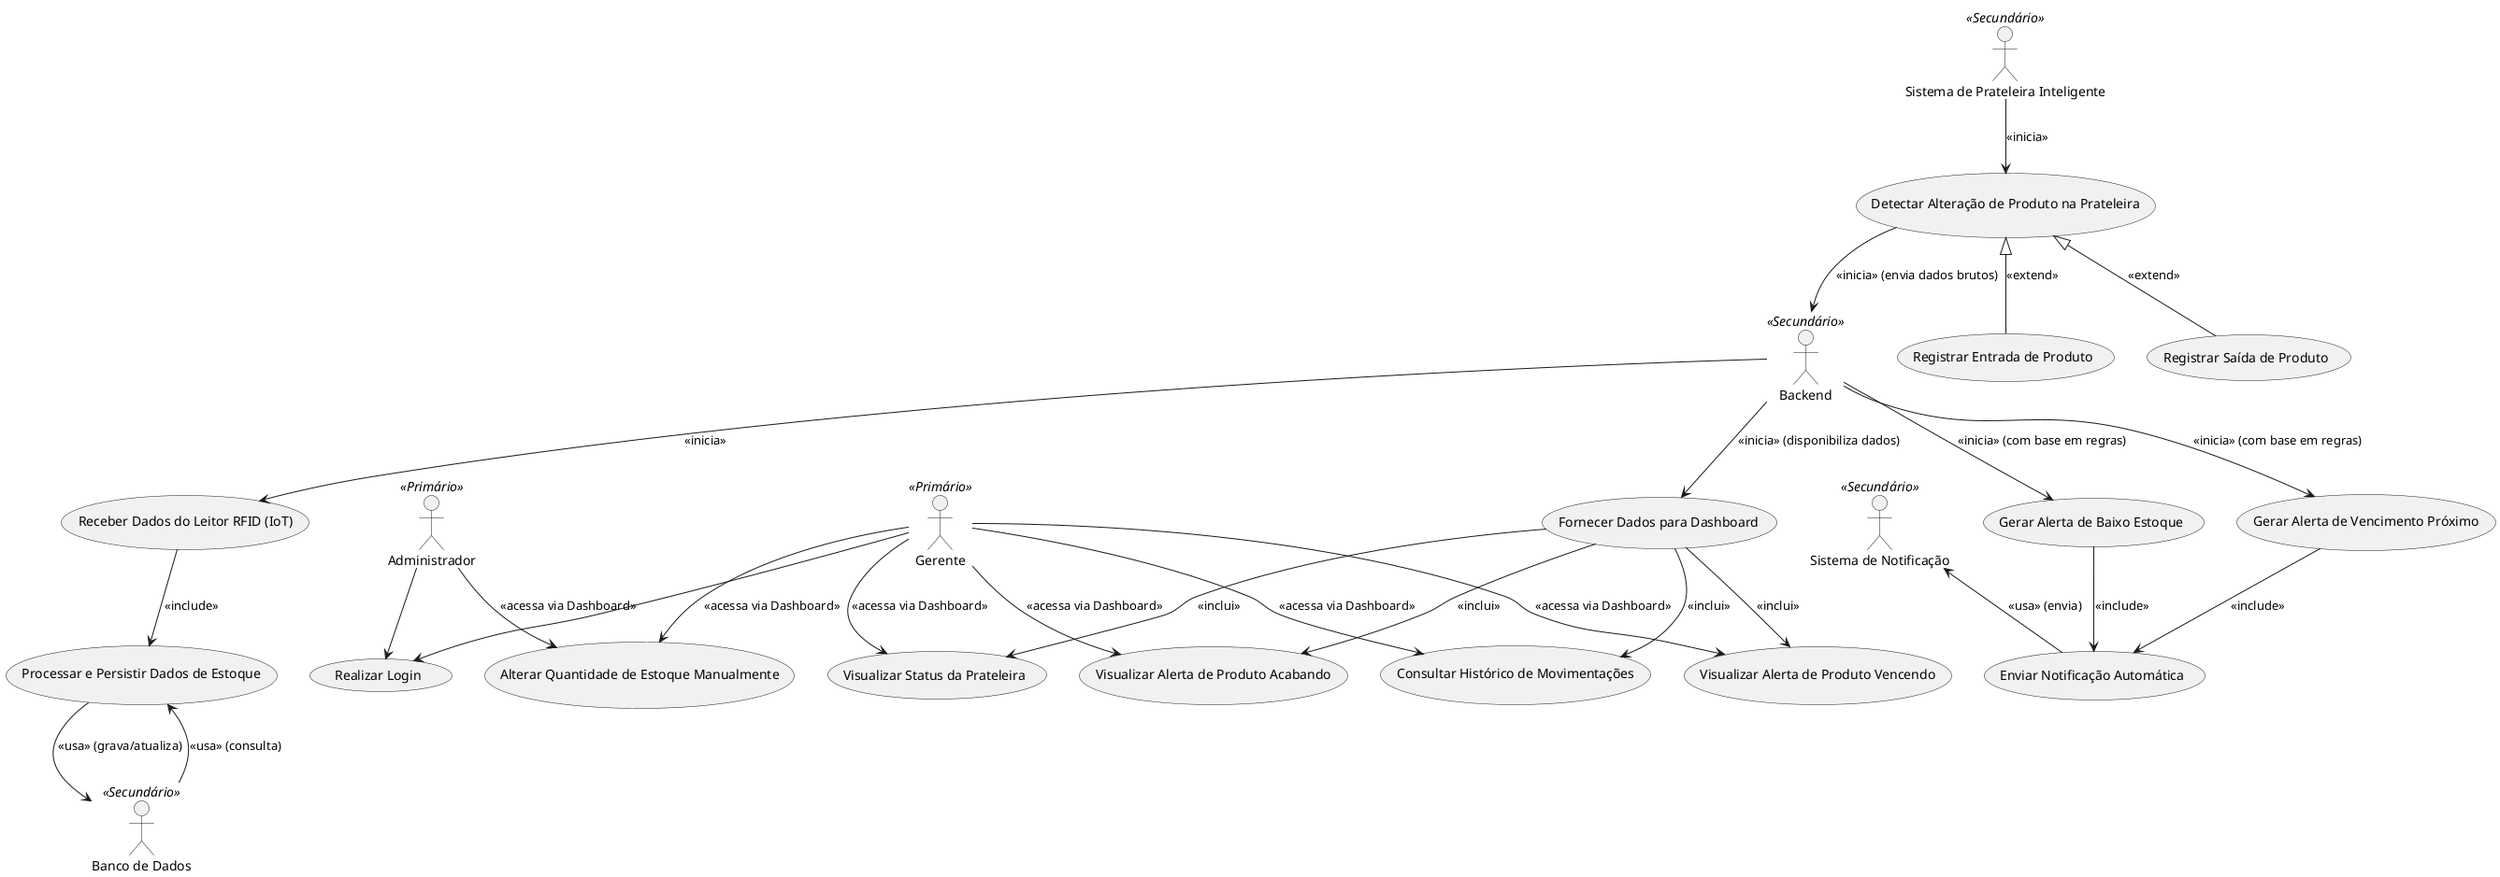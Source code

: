@startuml
actor "Sistema de Prateleira Inteligente" as SPI <<Secundário>>
actor "Banco de Dados" as BD <<Secundário>>
actor "Gerente" as Gerente <<Primário>>
actor "Administrador" as Admin <<Primário>>
actor "Sistema de Notificação" as NotificacaoSystem <<Secundário>>
actor "Backend" as Backend <<Secundário>>

usecase "Detectar Alteração de Produto na Prateleira" as Detectar
usecase "Registrar Entrada de Produto" as Entrada
usecase "Registrar Saída de Produto" as Saida
usecase "Processar e Persistir Dados de Estoque" as ProcessarPersistir
usecase "Receber Dados do Leitor RFID (IoT)" as ReceberIoT
usecase "Fornecer Dados para Dashboard" as FornecerDashboard
usecase "Realizar Login" as RealizarLogin
usecase "Consultar Histórico de Movimentações" as ConsultarHistorico
usecase "Visualizar Status da Prateleira" as VisualizarStatus
usecase "Visualizar Alerta de Produto Acabando" as VisualizarAlertaAcabando
usecase "Visualizar Alerta de Produto Vencendo" as VisualizarAlertaVencendo
usecase "Alterar Quantidade de Estoque Manualmente" as AlterarEstoque
usecase "Gerar Alerta de Baixo Estoque" as GerarAlertaAcabando
usecase "Gerar Alerta de Vencimento Próximo" as GerarAlertaVencendo
usecase "Enviar Notificação Automática" as EnviarNotificacao

' Relações do Sistema de Prateleira Inteligente (IoT)
SPI --> Detectar : <<inicia>>
Detectar <|-- Entrada : <<extend>>
Detectar <|-- Saida : <<extend>>
Detectar --> Backend : <<inicia>> (envia dados brutos)

Backend --> ReceberIoT : <<inicia>>
ReceberIoT --> ProcessarPersistir : <<include>>
ProcessarPersistir --> BD : <<usa>> (grava/atualiza)
BD --> ProcessarPersistir : <<usa>> (consulta)

' Relações do Backend com alertas
Backend --> GerarAlertaAcabando : <<inicia>> (com base em regras)
Backend --> GerarAlertaVencendo : <<inicia>> (com base em regras)
GerarAlertaAcabando --> EnviarNotificacao : <<include>>
GerarAlertaVencendo --> EnviarNotificacao : <<include>>

NotificacaoSystem <-- EnviarNotificacao : <<usa>> (envia)

' Relações com o Dashboard / Usuários
Gerente --> RealizarLogin
Admin --> RealizarLogin

Gerente --> ConsultarHistorico : <<acessa via Dashboard>>
Gerente --> VisualizarStatus : <<acessa via Dashboard>>
Gerente --> VisualizarAlertaAcabando : <<acessa via Dashboard>>
Gerente --> VisualizarAlertaVencendo : <<acessa via Dashboard>>

Admin --> AlterarEstoque : <<acessa via Dashboard>>
Gerente --> AlterarEstoque : <<acessa via Dashboard>>

Backend --> FornecerDashboard : <<inicia>> (disponibiliza dados)
FornecerDashboard --> ConsultarHistorico : <<inclui>>
FornecerDashboard --> VisualizarStatus : <<inclui>>
FornecerDashboard --> VisualizarAlertaAcabando : <<inclui>>
FornecerDashboard --> VisualizarAlertaVencendo : <<inclui>>

@enduml